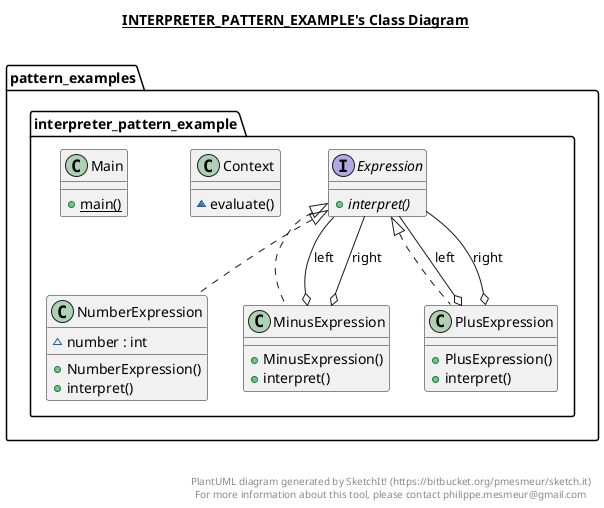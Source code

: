 @startuml

title __INTERPRETER_PATTERN_EXAMPLE's Class Diagram__\n

  namespace pattern_examples.interpreter_pattern_example {
    class pattern_examples.interpreter_pattern_example.Context {
        ~ evaluate()
    }
  }
  

  namespace pattern_examples.interpreter_pattern_example {
    interface pattern_examples.interpreter_pattern_example.Expression {
        {abstract} + interpret()
    }
  }
  

  namespace pattern_examples.interpreter_pattern_example {
    class pattern_examples.interpreter_pattern_example.Main {
        {static} + main()
    }
  }
  

  namespace pattern_examples.interpreter_pattern_example {
    class pattern_examples.interpreter_pattern_example.MinusExpression {
        + MinusExpression()
        + interpret()
    }
  }
  

  namespace pattern_examples.interpreter_pattern_example {
    class pattern_examples.interpreter_pattern_example.NumberExpression {
        ~ number : int
        + NumberExpression()
        + interpret()
    }
  }
  

  namespace pattern_examples.interpreter_pattern_example {
    class pattern_examples.interpreter_pattern_example.PlusExpression {
        + PlusExpression()
        + interpret()
    }
  }
  

  pattern_examples.interpreter_pattern_example.MinusExpression .up.|> pattern_examples.interpreter_pattern_example.Expression
  pattern_examples.interpreter_pattern_example.MinusExpression o-- pattern_examples.interpreter_pattern_example.Expression : left
  pattern_examples.interpreter_pattern_example.MinusExpression o-- pattern_examples.interpreter_pattern_example.Expression : right
  pattern_examples.interpreter_pattern_example.NumberExpression .up.|> pattern_examples.interpreter_pattern_example.Expression
  pattern_examples.interpreter_pattern_example.PlusExpression .up.|> pattern_examples.interpreter_pattern_example.Expression
  pattern_examples.interpreter_pattern_example.PlusExpression o-- pattern_examples.interpreter_pattern_example.Expression : left
  pattern_examples.interpreter_pattern_example.PlusExpression o-- pattern_examples.interpreter_pattern_example.Expression : right


right footer


PlantUML diagram generated by SketchIt! (https://bitbucket.org/pmesmeur/sketch.it)
For more information about this tool, please contact philippe.mesmeur@gmail.com
endfooter

@enduml
